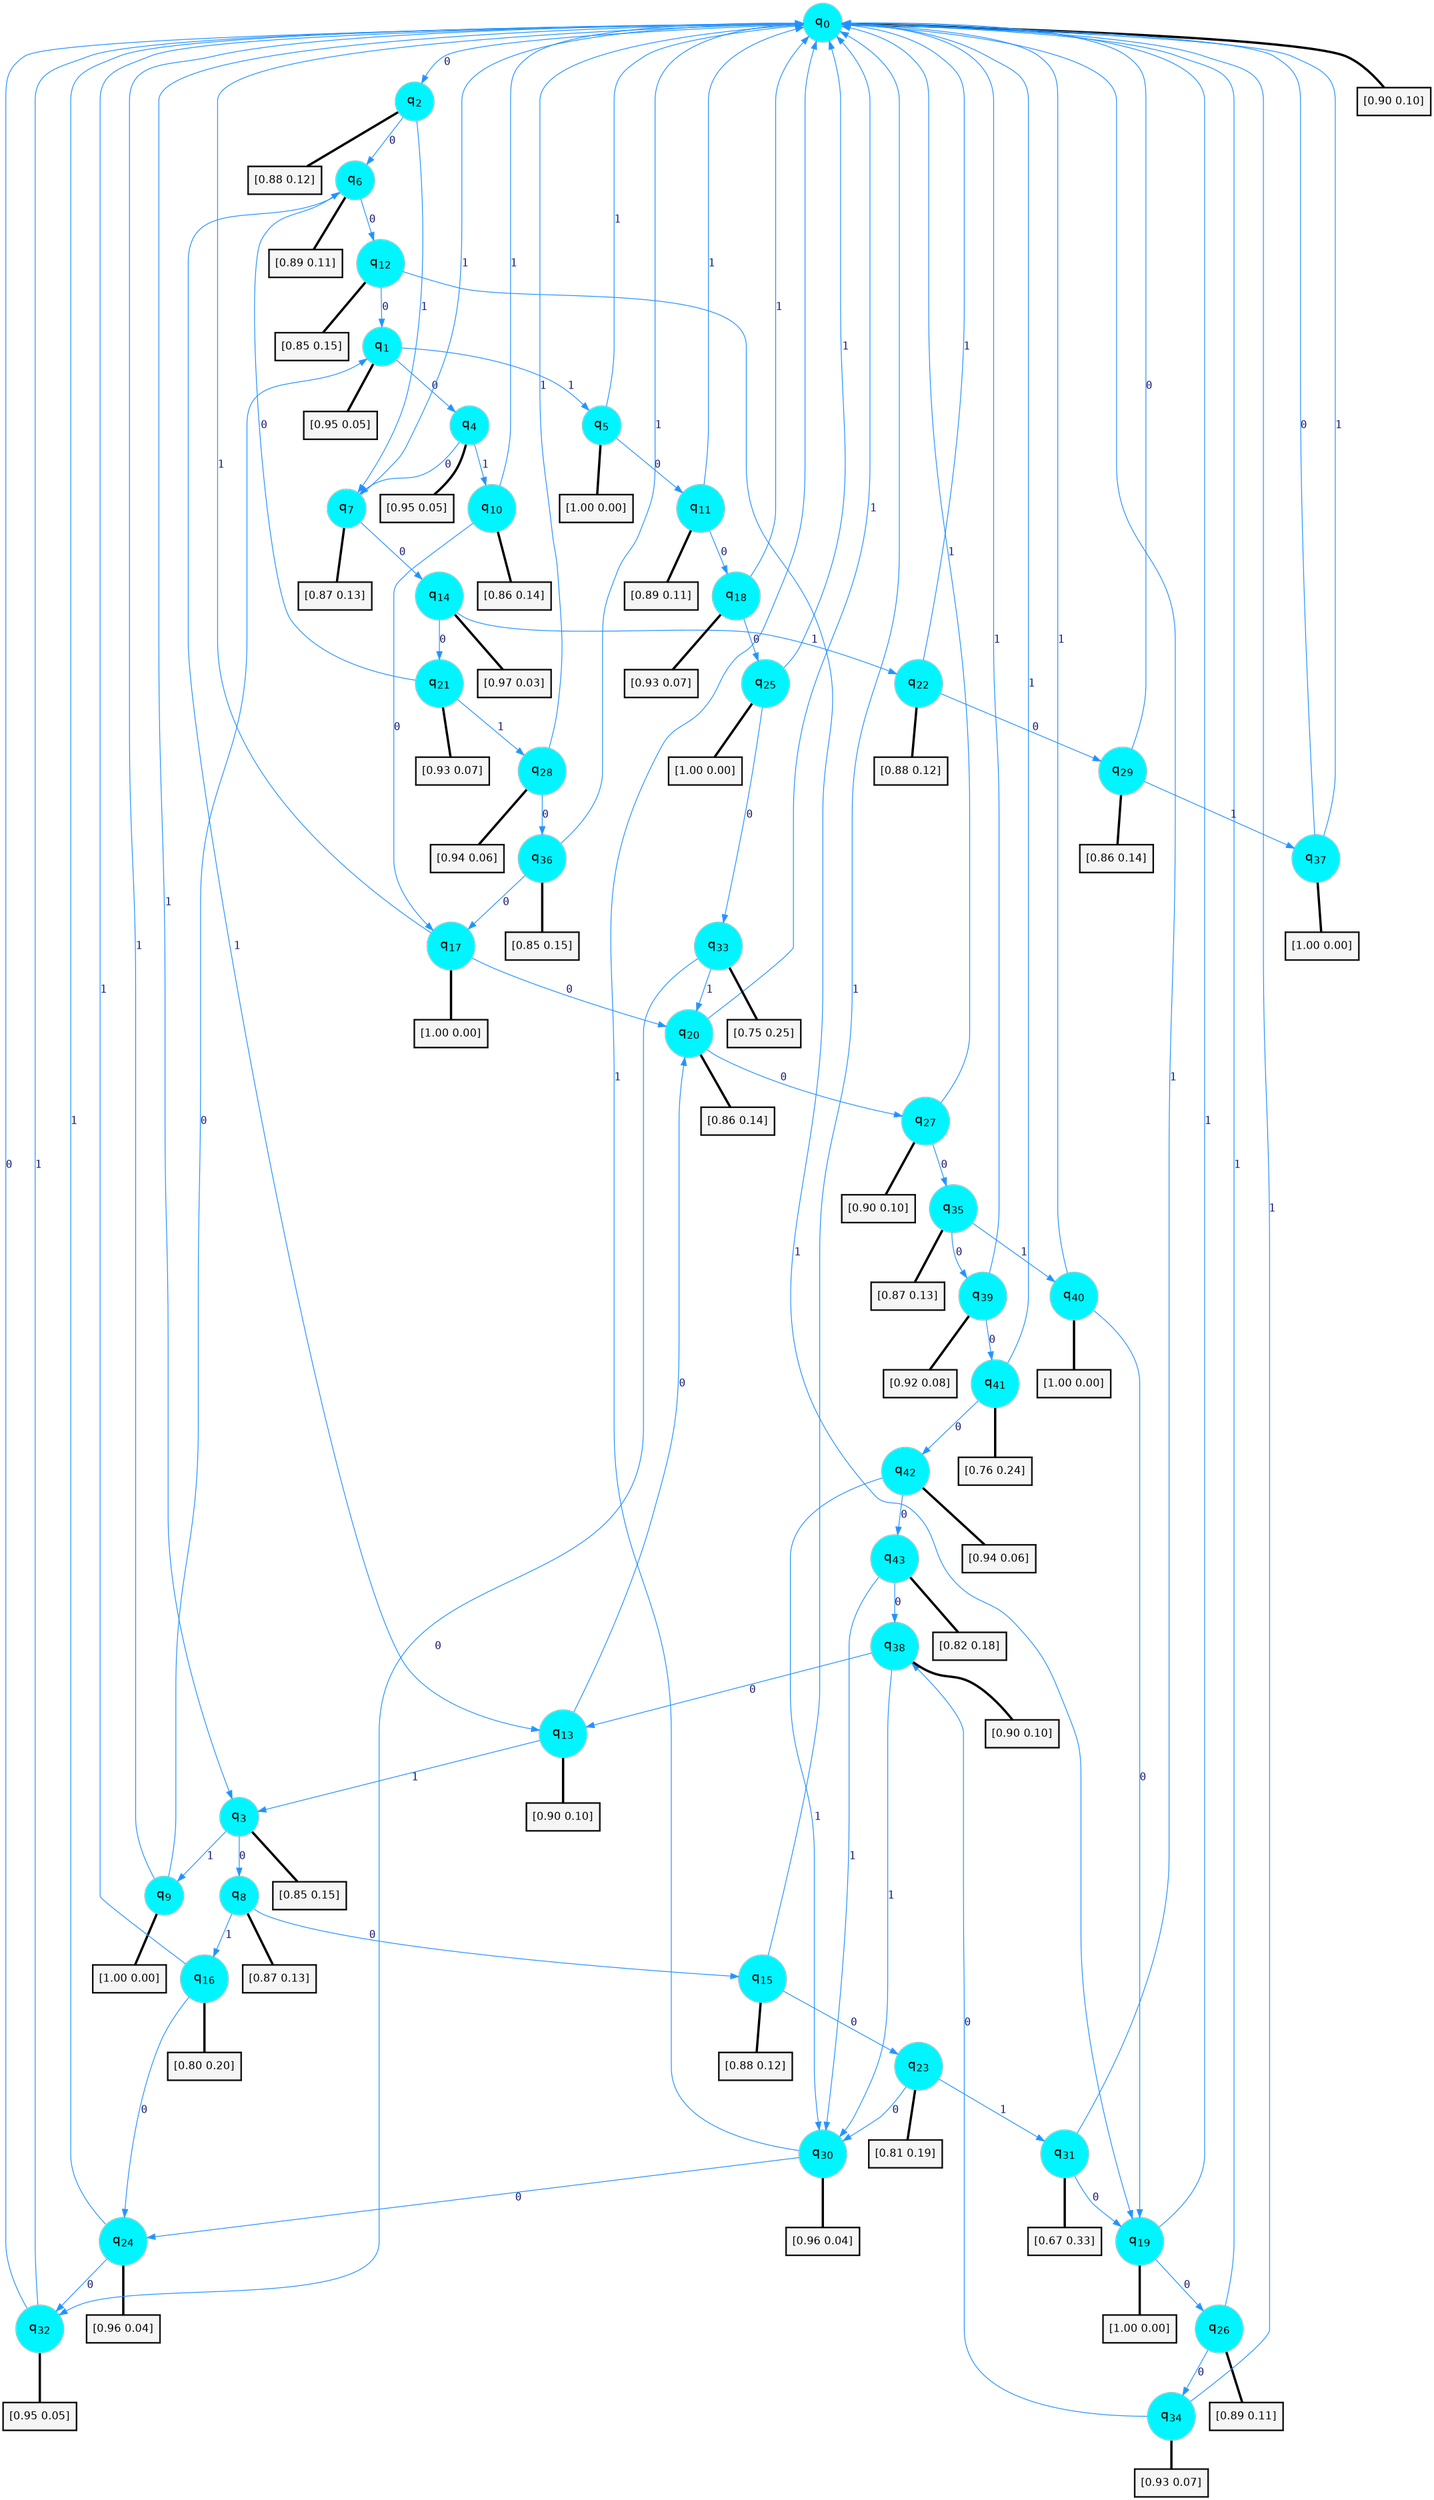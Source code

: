 digraph G {
graph [
bgcolor=transparent, dpi=300, rankdir=TD, size="40,25"];
node [
color=gray, fillcolor=turquoise1, fontcolor=black, fontname=Helvetica, fontsize=16, fontweight=bold, shape=circle, style=filled];
edge [
arrowsize=1, color=dodgerblue1, fontcolor=midnightblue, fontname=courier, fontweight=bold, penwidth=1, style=solid, weight=20];
0[label=<q<SUB>0</SUB>>];
1[label=<q<SUB>1</SUB>>];
2[label=<q<SUB>2</SUB>>];
3[label=<q<SUB>3</SUB>>];
4[label=<q<SUB>4</SUB>>];
5[label=<q<SUB>5</SUB>>];
6[label=<q<SUB>6</SUB>>];
7[label=<q<SUB>7</SUB>>];
8[label=<q<SUB>8</SUB>>];
9[label=<q<SUB>9</SUB>>];
10[label=<q<SUB>10</SUB>>];
11[label=<q<SUB>11</SUB>>];
12[label=<q<SUB>12</SUB>>];
13[label=<q<SUB>13</SUB>>];
14[label=<q<SUB>14</SUB>>];
15[label=<q<SUB>15</SUB>>];
16[label=<q<SUB>16</SUB>>];
17[label=<q<SUB>17</SUB>>];
18[label=<q<SUB>18</SUB>>];
19[label=<q<SUB>19</SUB>>];
20[label=<q<SUB>20</SUB>>];
21[label=<q<SUB>21</SUB>>];
22[label=<q<SUB>22</SUB>>];
23[label=<q<SUB>23</SUB>>];
24[label=<q<SUB>24</SUB>>];
25[label=<q<SUB>25</SUB>>];
26[label=<q<SUB>26</SUB>>];
27[label=<q<SUB>27</SUB>>];
28[label=<q<SUB>28</SUB>>];
29[label=<q<SUB>29</SUB>>];
30[label=<q<SUB>30</SUB>>];
31[label=<q<SUB>31</SUB>>];
32[label=<q<SUB>32</SUB>>];
33[label=<q<SUB>33</SUB>>];
34[label=<q<SUB>34</SUB>>];
35[label=<q<SUB>35</SUB>>];
36[label=<q<SUB>36</SUB>>];
37[label=<q<SUB>37</SUB>>];
38[label=<q<SUB>38</SUB>>];
39[label=<q<SUB>39</SUB>>];
40[label=<q<SUB>40</SUB>>];
41[label=<q<SUB>41</SUB>>];
42[label=<q<SUB>42</SUB>>];
43[label=<q<SUB>43</SUB>>];
44[label="[0.90 0.10]", shape=box,fontcolor=black, fontname=Helvetica, fontsize=14, penwidth=2, fillcolor=whitesmoke,color=black];
45[label="[0.95 0.05]", shape=box,fontcolor=black, fontname=Helvetica, fontsize=14, penwidth=2, fillcolor=whitesmoke,color=black];
46[label="[0.88 0.12]", shape=box,fontcolor=black, fontname=Helvetica, fontsize=14, penwidth=2, fillcolor=whitesmoke,color=black];
47[label="[0.85 0.15]", shape=box,fontcolor=black, fontname=Helvetica, fontsize=14, penwidth=2, fillcolor=whitesmoke,color=black];
48[label="[0.95 0.05]", shape=box,fontcolor=black, fontname=Helvetica, fontsize=14, penwidth=2, fillcolor=whitesmoke,color=black];
49[label="[1.00 0.00]", shape=box,fontcolor=black, fontname=Helvetica, fontsize=14, penwidth=2, fillcolor=whitesmoke,color=black];
50[label="[0.89 0.11]", shape=box,fontcolor=black, fontname=Helvetica, fontsize=14, penwidth=2, fillcolor=whitesmoke,color=black];
51[label="[0.87 0.13]", shape=box,fontcolor=black, fontname=Helvetica, fontsize=14, penwidth=2, fillcolor=whitesmoke,color=black];
52[label="[0.87 0.13]", shape=box,fontcolor=black, fontname=Helvetica, fontsize=14, penwidth=2, fillcolor=whitesmoke,color=black];
53[label="[1.00 0.00]", shape=box,fontcolor=black, fontname=Helvetica, fontsize=14, penwidth=2, fillcolor=whitesmoke,color=black];
54[label="[0.86 0.14]", shape=box,fontcolor=black, fontname=Helvetica, fontsize=14, penwidth=2, fillcolor=whitesmoke,color=black];
55[label="[0.89 0.11]", shape=box,fontcolor=black, fontname=Helvetica, fontsize=14, penwidth=2, fillcolor=whitesmoke,color=black];
56[label="[0.85 0.15]", shape=box,fontcolor=black, fontname=Helvetica, fontsize=14, penwidth=2, fillcolor=whitesmoke,color=black];
57[label="[0.90 0.10]", shape=box,fontcolor=black, fontname=Helvetica, fontsize=14, penwidth=2, fillcolor=whitesmoke,color=black];
58[label="[0.97 0.03]", shape=box,fontcolor=black, fontname=Helvetica, fontsize=14, penwidth=2, fillcolor=whitesmoke,color=black];
59[label="[0.88 0.12]", shape=box,fontcolor=black, fontname=Helvetica, fontsize=14, penwidth=2, fillcolor=whitesmoke,color=black];
60[label="[0.80 0.20]", shape=box,fontcolor=black, fontname=Helvetica, fontsize=14, penwidth=2, fillcolor=whitesmoke,color=black];
61[label="[1.00 0.00]", shape=box,fontcolor=black, fontname=Helvetica, fontsize=14, penwidth=2, fillcolor=whitesmoke,color=black];
62[label="[0.93 0.07]", shape=box,fontcolor=black, fontname=Helvetica, fontsize=14, penwidth=2, fillcolor=whitesmoke,color=black];
63[label="[1.00 0.00]", shape=box,fontcolor=black, fontname=Helvetica, fontsize=14, penwidth=2, fillcolor=whitesmoke,color=black];
64[label="[0.86 0.14]", shape=box,fontcolor=black, fontname=Helvetica, fontsize=14, penwidth=2, fillcolor=whitesmoke,color=black];
65[label="[0.93 0.07]", shape=box,fontcolor=black, fontname=Helvetica, fontsize=14, penwidth=2, fillcolor=whitesmoke,color=black];
66[label="[0.88 0.12]", shape=box,fontcolor=black, fontname=Helvetica, fontsize=14, penwidth=2, fillcolor=whitesmoke,color=black];
67[label="[0.81 0.19]", shape=box,fontcolor=black, fontname=Helvetica, fontsize=14, penwidth=2, fillcolor=whitesmoke,color=black];
68[label="[0.96 0.04]", shape=box,fontcolor=black, fontname=Helvetica, fontsize=14, penwidth=2, fillcolor=whitesmoke,color=black];
69[label="[1.00 0.00]", shape=box,fontcolor=black, fontname=Helvetica, fontsize=14, penwidth=2, fillcolor=whitesmoke,color=black];
70[label="[0.89 0.11]", shape=box,fontcolor=black, fontname=Helvetica, fontsize=14, penwidth=2, fillcolor=whitesmoke,color=black];
71[label="[0.90 0.10]", shape=box,fontcolor=black, fontname=Helvetica, fontsize=14, penwidth=2, fillcolor=whitesmoke,color=black];
72[label="[0.94 0.06]", shape=box,fontcolor=black, fontname=Helvetica, fontsize=14, penwidth=2, fillcolor=whitesmoke,color=black];
73[label="[0.86 0.14]", shape=box,fontcolor=black, fontname=Helvetica, fontsize=14, penwidth=2, fillcolor=whitesmoke,color=black];
74[label="[0.96 0.04]", shape=box,fontcolor=black, fontname=Helvetica, fontsize=14, penwidth=2, fillcolor=whitesmoke,color=black];
75[label="[0.67 0.33]", shape=box,fontcolor=black, fontname=Helvetica, fontsize=14, penwidth=2, fillcolor=whitesmoke,color=black];
76[label="[0.95 0.05]", shape=box,fontcolor=black, fontname=Helvetica, fontsize=14, penwidth=2, fillcolor=whitesmoke,color=black];
77[label="[0.75 0.25]", shape=box,fontcolor=black, fontname=Helvetica, fontsize=14, penwidth=2, fillcolor=whitesmoke,color=black];
78[label="[0.93 0.07]", shape=box,fontcolor=black, fontname=Helvetica, fontsize=14, penwidth=2, fillcolor=whitesmoke,color=black];
79[label="[0.87 0.13]", shape=box,fontcolor=black, fontname=Helvetica, fontsize=14, penwidth=2, fillcolor=whitesmoke,color=black];
80[label="[0.85 0.15]", shape=box,fontcolor=black, fontname=Helvetica, fontsize=14, penwidth=2, fillcolor=whitesmoke,color=black];
81[label="[1.00 0.00]", shape=box,fontcolor=black, fontname=Helvetica, fontsize=14, penwidth=2, fillcolor=whitesmoke,color=black];
82[label="[0.90 0.10]", shape=box,fontcolor=black, fontname=Helvetica, fontsize=14, penwidth=2, fillcolor=whitesmoke,color=black];
83[label="[0.92 0.08]", shape=box,fontcolor=black, fontname=Helvetica, fontsize=14, penwidth=2, fillcolor=whitesmoke,color=black];
84[label="[1.00 0.00]", shape=box,fontcolor=black, fontname=Helvetica, fontsize=14, penwidth=2, fillcolor=whitesmoke,color=black];
85[label="[0.76 0.24]", shape=box,fontcolor=black, fontname=Helvetica, fontsize=14, penwidth=2, fillcolor=whitesmoke,color=black];
86[label="[0.94 0.06]", shape=box,fontcolor=black, fontname=Helvetica, fontsize=14, penwidth=2, fillcolor=whitesmoke,color=black];
87[label="[0.82 0.18]", shape=box,fontcolor=black, fontname=Helvetica, fontsize=14, penwidth=2, fillcolor=whitesmoke,color=black];
0->2 [label=0];
0->3 [label=1];
0->44 [arrowhead=none, penwidth=3,color=black];
1->4 [label=0];
1->5 [label=1];
1->45 [arrowhead=none, penwidth=3,color=black];
2->6 [label=0];
2->7 [label=1];
2->46 [arrowhead=none, penwidth=3,color=black];
3->8 [label=0];
3->9 [label=1];
3->47 [arrowhead=none, penwidth=3,color=black];
4->7 [label=0];
4->10 [label=1];
4->48 [arrowhead=none, penwidth=3,color=black];
5->11 [label=0];
5->0 [label=1];
5->49 [arrowhead=none, penwidth=3,color=black];
6->12 [label=0];
6->13 [label=1];
6->50 [arrowhead=none, penwidth=3,color=black];
7->14 [label=0];
7->0 [label=1];
7->51 [arrowhead=none, penwidth=3,color=black];
8->15 [label=0];
8->16 [label=1];
8->52 [arrowhead=none, penwidth=3,color=black];
9->1 [label=0];
9->0 [label=1];
9->53 [arrowhead=none, penwidth=3,color=black];
10->17 [label=0];
10->0 [label=1];
10->54 [arrowhead=none, penwidth=3,color=black];
11->18 [label=0];
11->0 [label=1];
11->55 [arrowhead=none, penwidth=3,color=black];
12->1 [label=0];
12->19 [label=1];
12->56 [arrowhead=none, penwidth=3,color=black];
13->20 [label=0];
13->3 [label=1];
13->57 [arrowhead=none, penwidth=3,color=black];
14->21 [label=0];
14->22 [label=1];
14->58 [arrowhead=none, penwidth=3,color=black];
15->23 [label=0];
15->0 [label=1];
15->59 [arrowhead=none, penwidth=3,color=black];
16->24 [label=0];
16->0 [label=1];
16->60 [arrowhead=none, penwidth=3,color=black];
17->20 [label=0];
17->0 [label=1];
17->61 [arrowhead=none, penwidth=3,color=black];
18->25 [label=0];
18->0 [label=1];
18->62 [arrowhead=none, penwidth=3,color=black];
19->26 [label=0];
19->0 [label=1];
19->63 [arrowhead=none, penwidth=3,color=black];
20->27 [label=0];
20->0 [label=1];
20->64 [arrowhead=none, penwidth=3,color=black];
21->6 [label=0];
21->28 [label=1];
21->65 [arrowhead=none, penwidth=3,color=black];
22->29 [label=0];
22->0 [label=1];
22->66 [arrowhead=none, penwidth=3,color=black];
23->30 [label=0];
23->31 [label=1];
23->67 [arrowhead=none, penwidth=3,color=black];
24->32 [label=0];
24->0 [label=1];
24->68 [arrowhead=none, penwidth=3,color=black];
25->33 [label=0];
25->0 [label=1];
25->69 [arrowhead=none, penwidth=3,color=black];
26->34 [label=0];
26->0 [label=1];
26->70 [arrowhead=none, penwidth=3,color=black];
27->35 [label=0];
27->0 [label=1];
27->71 [arrowhead=none, penwidth=3,color=black];
28->36 [label=0];
28->0 [label=1];
28->72 [arrowhead=none, penwidth=3,color=black];
29->0 [label=0];
29->37 [label=1];
29->73 [arrowhead=none, penwidth=3,color=black];
30->24 [label=0];
30->0 [label=1];
30->74 [arrowhead=none, penwidth=3,color=black];
31->19 [label=0];
31->0 [label=1];
31->75 [arrowhead=none, penwidth=3,color=black];
32->0 [label=0];
32->0 [label=1];
32->76 [arrowhead=none, penwidth=3,color=black];
33->32 [label=0];
33->20 [label=1];
33->77 [arrowhead=none, penwidth=3,color=black];
34->38 [label=0];
34->0 [label=1];
34->78 [arrowhead=none, penwidth=3,color=black];
35->39 [label=0];
35->40 [label=1];
35->79 [arrowhead=none, penwidth=3,color=black];
36->17 [label=0];
36->0 [label=1];
36->80 [arrowhead=none, penwidth=3,color=black];
37->0 [label=0];
37->0 [label=1];
37->81 [arrowhead=none, penwidth=3,color=black];
38->13 [label=0];
38->30 [label=1];
38->82 [arrowhead=none, penwidth=3,color=black];
39->41 [label=0];
39->0 [label=1];
39->83 [arrowhead=none, penwidth=3,color=black];
40->19 [label=0];
40->0 [label=1];
40->84 [arrowhead=none, penwidth=3,color=black];
41->42 [label=0];
41->0 [label=1];
41->85 [arrowhead=none, penwidth=3,color=black];
42->43 [label=0];
42->30 [label=1];
42->86 [arrowhead=none, penwidth=3,color=black];
43->38 [label=0];
43->30 [label=1];
43->87 [arrowhead=none, penwidth=3,color=black];
}
